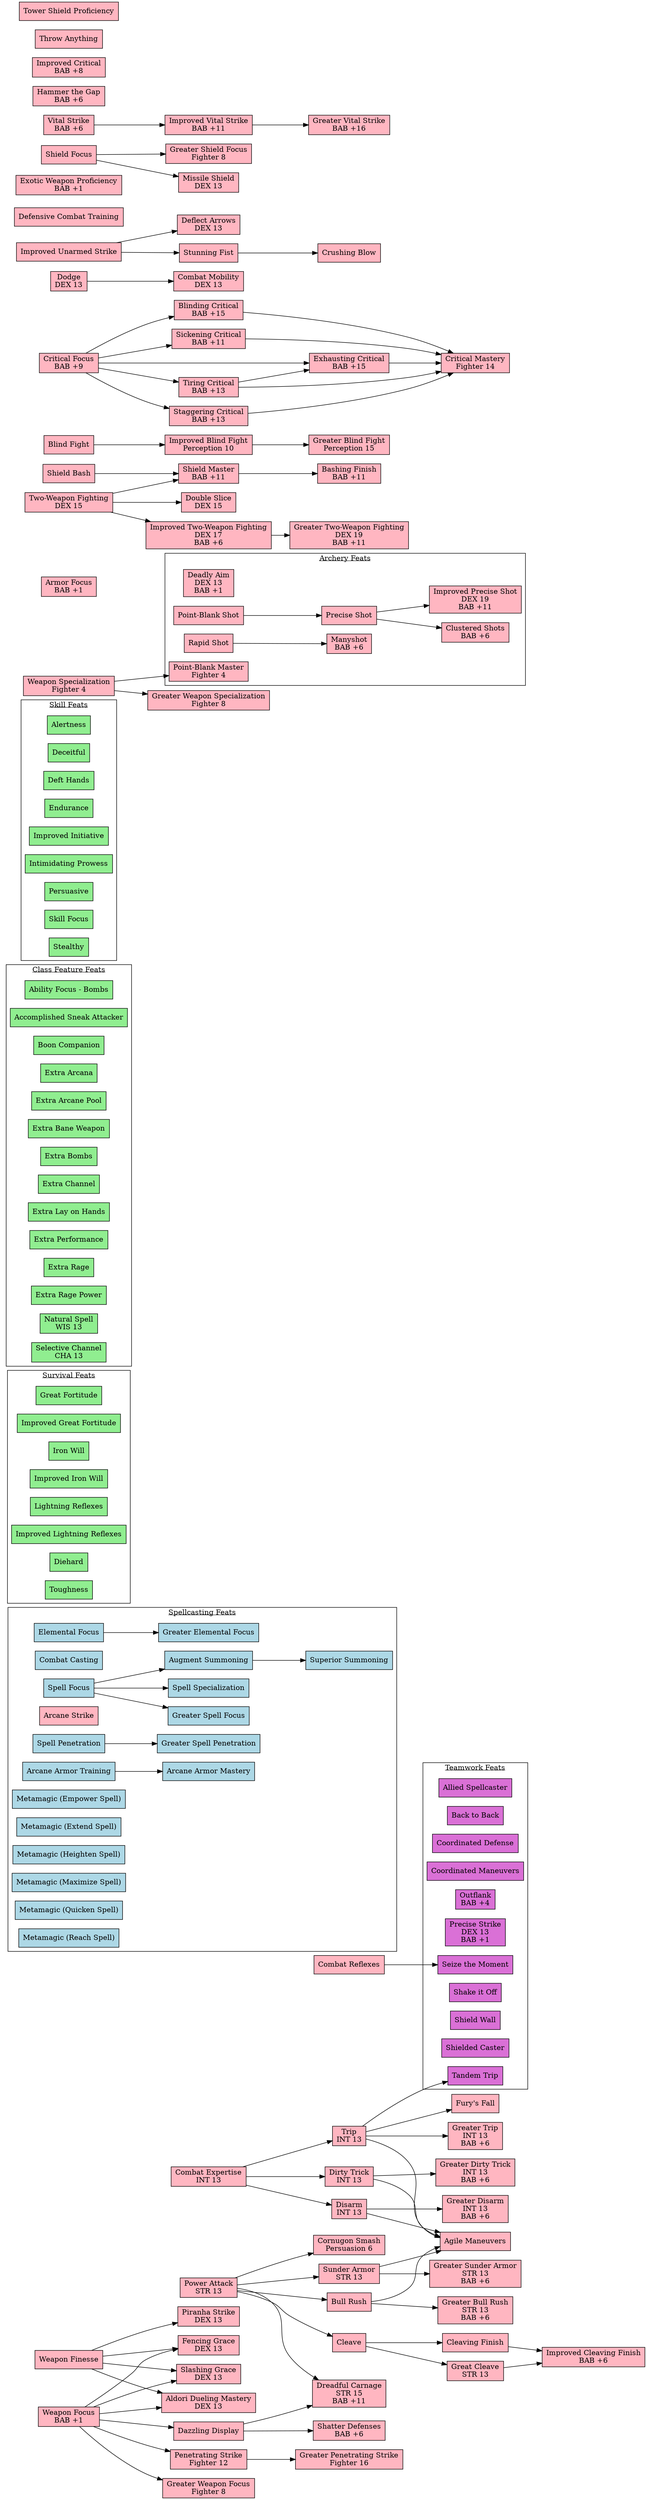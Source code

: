 digraph KingmakerFeats
{
  ratio=auto
  rankdir=LR
  node [shape=rectangle, color=black, style=filled, fillcolor=transparent]

subgraph cluster_teamwork_feats
{
  label=<<U>Teamwork Feats</U>>
  node [fillcolor=orchid]

  "Allied Spellcaster"
  "Back to Back"
  "Coordinated Defense"
  "Coordinated Maneuvers"
  "Outflank" [label=<\N<BR/>BAB +4>]
  "Precise Strike" [label=<\N<BR/>DEX 13<BR/>BAB +1>]
  "Seize the Moment"
  "Shake it Off"
  "Shield Wall"
  "Shielded Caster"
  "Tandem Trip"
}

subgraph cluster_spellcasting_feats
{
  label=<<U>Spellcasting Feats</U>>
  node [fillcolor=lightblue]

  "Elemental Focus"
  "Greater Elemental Focus"
  "Combat Casting"
  "Spell Focus"
  "Greater Spell Focus"
  "Spell Specialization"
  "Arcane Strike" [fillcolor=lightpink]
  "Spell Penetration"
  "Greater Spell Penetration"

  "Augment Summoning"
  "Superior Summoning"

  "Arcane Armor Training"
  "Arcane Armor Mastery"

  "Metamagic (Empower Spell)"
  "Metamagic (Extend Spell)"
  "Metamagic (Heighten Spell)"
  "Metamagic (Maximize Spell)"
  "Metamagic (Quicken Spell)"
  "Metamagic (Reach Spell)"
}

subgraph cluster_survival_feats
{
  label=<<U>Survival Feats</U>>
  node [fillcolor=lightgreen]

  "Great Fortitude"
  "Improved Great Fortitude"
  "Iron Will"
  "Improved Iron Will"
  "Lightning Reflexes"
  "Improved Lightning Reflexes"
  "Diehard"
  "Toughness"
}

subgraph cluster_class_features
{
  label=<<U>Class Feature Feats</U>>
  node [fillcolor=lightgreen]

  "Ability Focus - Bombs"
  "Accomplished Sneak Attacker"
  "Boon Companion"
  "Extra Arcana"
  "Extra Arcane Pool"
  "Extra Bane Weapon"
  "Extra Bombs"
  "Extra Channel"
  "Extra Lay on Hands"
  "Extra Performance"
  "Extra Rage"
  "Extra Rage Power"
  "Natural Spell" [label=<\N<BR/>WIS 13>]
  "Selective Channel" [label=<\N<BR/>CHA 13>]
}

subgraph cluster_skill_feats
{
  label=<<U>Skill Feats</U>>
  node [fillcolor=lightgreen]

  "Alertness"
  "Deceitful"
  "Deft Hands"
  "Endurance"
  "Improved Initiative"
  "Intimidating Prowess"
  "Persuasive"
  "Skill Focus"
  "Stealthy"
}

subgraph cluster_archery_feats
{
  label=<<U>Archery Feats</U>>
  node [fillcolor=lightpink]

  "Clustered Shots" [label=<\N<BR/>BAB +6>]
  "Deadly Aim" [label=<\N<BR/>DEX 13<BR/>BAB +1>]
  "Improved Precise Shot" [label=<\N<BR/>DEX 19<BR/>BAB +11>]
  "Manyshot" [label=<\N<BR/>BAB +6>]
  "Point-Blank Shot"
  "Precise Shot"
  "Rapid Shot"
  "Point-Blank Master" [label=<\N<BR/>Fighter 4>]
}

subgraph combat_feats
{
  label=<<U>Combat Feats</U>>
  node [fillcolor=lightpink]

  "Agile Maneuvers"
  "Aldori Dueling Mastery" [label=<\N<BR/>DEX 13>]
  "Armor Focus" [label=<\N<BR/>BAB +1>]
  "Bashing Finish" [label=<\N<BR/>BAB +11>]
  "Blind Fight"
  "Blinding Critical" [label=<\N<BR/>BAB +15>]
  "Bull Rush"
  "Cleave"
  "Cleaving Finish"
  "Combat Expertise" [label=<\N<BR/>INT 13>]
  "Combat Mobility" [label=<\N<BR/>DEX 13>]
  "Combat Reflexes"
  "Cornugon Smash" [label=<\N<BR/>Persuasion 6>]
  "Critical Focus" [label=<\N<BR/>BAB +9>]
  "Critical Mastery" [label=<\N<BR/>Fighter 14>]
  "Crushing Blow"
  "Dazzling Display"
  "Defensive Combat Training"
  "Deflect Arrows" [label=<\N<BR/>DEX 13>]
  "Dirty Trick" [label=<\N<BR/>INT 13>]
  "Disarm" [label=<\N<BR/>INT 13>]
  "Dodge" [label=<\N<BR/>DEX 13>]
  "Double Slice" [label=<\N<BR/>DEX 15>]
  "Dreadful Carnage" [label=<\N<BR/>STR 15<BR/>BAB +11>]
  "Exhausting Critical" [label=<\N<BR/>BAB +15>]
  "Exotic Weapon Proficiency" [label=<\N<BR/>BAB +1>]
  "Fencing Grace" [label=<\N<BR/>DEX 13>]
  "Fury's Fall"
  "Great Cleave" [label=<\N<BR/>STR 13>]
  "Greater Blind Fight" [label=<\N<BR/>Perception 15>]
  "Greater Bull Rush" [label=<\N<BR/>STR 13<BR/>BAB +6>]
  "Greater Dirty Trick" [label=<\N<BR/>INT 13<BR/>BAB +6>]
  "Greater Disarm" [label=<\N<BR/>INT 13<BR/>BAB +6>]
  "Greater Penetrating Strike" [label=<\N<BR/>Fighter 16>]
  "Greater Shield Focus" [label=<\N<BR/>Fighter 8>]
  "Greater Sunder Armor" [label=<\N<BR/>STR 13<BR/>BAB +6>]
  "Greater Trip" [label=<\N<BR/>INT 13<BR/>BAB +6>]
  "Greater Two-Weapon Fighting" [label=<\N<BR/>DEX 19<BR/>BAB +11>]
  "Greater Vital Strike" [label=<\N<BR/>BAB +16>]
  "Greater Weapon Focus" [label=<\N<BR/>Fighter 8>]
  "Greater Weapon Specialization" [label=<\N<BR/>Fighter 8>]
  "Hammer the Gap" [label=<\N<BR/>BAB +6>]
  "Improved Blind Fight" [label=<\N<BR/>Perception 10>]
  "Improved Unarmed Strike"
  "Improved Cleaving Finish" [label=<\N<BR/>BAB +6>]
  "Improved Critical" [label=<\N<BR/>BAB +8>]
  "Improved Two-Weapon Fighting" [label=<\N<BR/>DEX 17<BR/>BAB +6>]
  "Improved Vital Strike" [label=<\N<BR/>BAB +11>]
  "Missile Shield" [label=<\N<BR/>DEX 13>]
  "Penetrating Strike" [label=<\N<BR/>Fighter 12>]
  "Piranha Strike" [label=<\N<BR/>DEX 13>]
  "Power Attack" [label=<\N<BR/>STR 13>]
  "Shatter Defenses" [label=<\N<BR/>BAB +6>]
  "Shield Bash"
  "Shield Focus"
  "Shield Master" [label=<\N<BR/>BAB +11>]
  "Sickening Critical" [label=<\N<BR/>BAB +11>]
  "Slashing Grace" [label=<\N<BR/>DEX 13>]
  "Staggering Critical" [label=<\N<BR/>BAB +13>]
  "Sunder Armor" [label=<\N<BR/>STR 13>]
  "Stunning Fist"
  "Throw Anything"
  "Tiring Critical" [label=<\N<BR/>BAB +13>]
  "Trip" [label=<\N<BR/>INT 13>]
  "Two-Weapon Fighting" [label=<\N<BR/>DEX 15>]
  "Tower Shield Proficiency"
  "Vital Strike" [label=<\N<BR/>BAB +6>]
  "Weapon Finesse"
  "Weapon Focus" [label=<\N<BR/>BAB +1>]
  "Weapon Specialization" [label=<\N<BR/>Fighter 4>]
}

//"Critical Focus" -> "Critical Mastery"
"Blinding Critical" -> "Critical Mastery"
"Exhausting Critical" -> "Critical Mastery"
"Sickening Critical" -> "Critical Mastery"
"Staggering Critical" -> "Critical Mastery"
"Tiring Critical" -> "Critical Mastery"
"Dodge" -> "Combat Mobility"
//"Point-Blank Shot" -> "Clustered Shots"
"Precise Shot" -> "Clustered Shots"
//"Point-Blank Shot" -> "Improved Precise Shot"
"Precise Shot" -> "Improved Precise Shot"
"Critical Focus" -> "Blinding Critical"
"Elemental Focus" -> "Greater Elemental Focus"
"Spell Focus" -> "Augment Summoning" //[label="Conjuration"]
"Spell Focus" -> "Greater Spell Focus"
"Spell Penetration" -> "Greater Spell Penetration"
"Arcane Armor Training" -> "Arcane Armor Mastery"
"Weapon Finesse" -> "Aldori Dueling Mastery"
"Weapon Focus" -> "Aldori Dueling Mastery" //[label="Dueling Sword"]
"Bull Rush" -> "Agile Maneuvers"
"Dirty Trick" -> "Agile Maneuvers"
"Disarm" -> "Agile Maneuvers"
"Sunder Armor" -> "Agile Maneuvers"
"Trip" -> "Agile Maneuvers"
"Power Attack" -> "Bull Rush"
"Power Attack" -> "Cornugon Smash"
"Power Attack" -> "Cleave" -> "Great Cleave"
"Cleave" -> "Cleaving Finish" -> "Improved Cleaving Finish"
"Great Cleave" -> "Improved Cleaving Finish"
"Power Attack" -> "Sunder Armor"
"Combat Expertise" -> "Trip" -> "Greater Trip"
//"Shield Bash" -> "Bashing Finish"
"Shield Master" -> "Bashing Finish"
//"Two-Weapon Fighting" -> "Bashing Finish"
"Improved Unarmed Strike" -> "Stunning Fist" -> "Crushing Blow"
"Weapon Focus" -> "Dazzling Display"
"Improved Unarmed Strike" -> "Deflect Arrows"
"Combat Expertise" -> "Dirty Trick"
"Combat Expertise" -> "Disarm"
"Two-Weapon Fighting" -> "Double Slice"
"Power Attack" -> "Dreadful Carnage"
"Dazzling Display" -> "Dreadful Carnage"
"Critical Focus" -> "Exhausting Critical"
"Tiring Critical" -> "Exhausting Critical"
"Weapon Focus" -> "Fencing Grace"
"Weapon Finesse" -> "Fencing Grace"
"Weapon Focus" -> "Slashing Grace"
"Weapon Finesse" -> "Slashing Grace"
"Trip" -> "Fury's Fall"
"Blind Fight" -> "Improved Blind Fight" -> "Greater Blind Fight"
"Bull Rush" -> "Greater Bull Rush"
"Dirty Trick" -> "Greater Dirty Trick"
"Disarm" -> "Greater Disarm"
"Weapon Focus" -> "Penetrating Strike" -> "Greater Penetrating Strike"
"Shield Focus" -> "Greater Shield Focus"
"Sunder Armor" -> "Greater Sunder Armor"
"Two-Weapon Fighting" -> "Improved Two-Weapon Fighting" -> "Greater Two-Weapon Fighting"
"Vital Strike" -> "Improved Vital Strike" -> "Greater Vital Strike"
"Weapon Focus" -> "Greater Weapon Focus"
"Weapon Specialization" -> "Greater Weapon Specialization"
"Rapid Shot" -> "Manyshot"
"Dazzling Display" -> "Shatter Defenses"
"Shield Focus" -> "Missile Shield"
"Weapon Finesse" -> "Piranha Strike"
"Weapon Specialization" -> "Point-Blank Master"
"Point-Blank Shot" -> "Precise Shot"
"Combat Reflexes" -> "Seize the Moment"
"Shield Bash" -> "Shield Master"
"Two-Weapon Fighting" -> "Shield Master"
"Spell Focus" -> "Spell Specialization"
"Critical Focus" -> "Sickening Critical"
"Critical Focus" -> "Staggering Critical"
"Critical Focus" -> "Tiring Critical"
"Augment Summoning" -> "Superior Summoning"
"Trip" -> "Tandem Trip"
}
